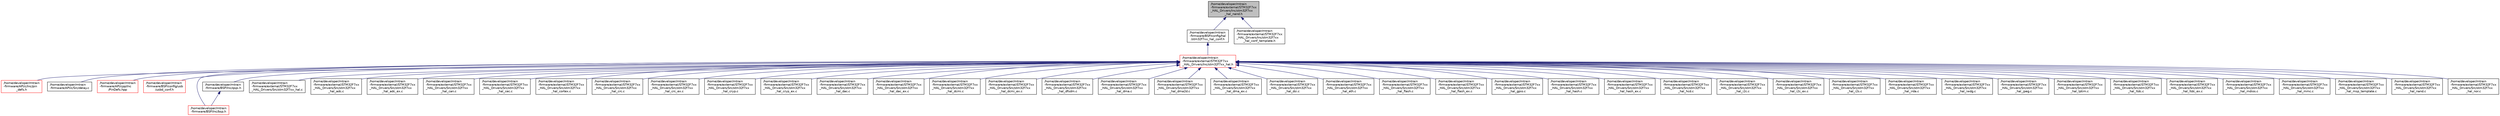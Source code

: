 digraph "/home/developer/mtrain-firmware/external/STM32F7xx_HAL_Drivers/Inc/stm32f7xx_hal_nand.h"
{
  edge [fontname="Helvetica",fontsize="10",labelfontname="Helvetica",labelfontsize="10"];
  node [fontname="Helvetica",fontsize="10",shape=record];
  Node6 [label="/home/developer/mtrain\l-firmware/external/STM32F7xx\l_HAL_Drivers/Inc/stm32f7xx\l_hal_nand.h",height=0.2,width=0.4,color="black", fillcolor="grey75", style="filled", fontcolor="black"];
  Node6 -> Node7 [dir="back",color="midnightblue",fontsize="10",style="solid",fontname="Helvetica"];
  Node7 [label="/home/developer/mtrain\l-firmware/BSP/config/hal\l/stm32f7xx_hal_conf.h",height=0.2,width=0.4,color="black", fillcolor="white", style="filled",URL="$stm32f7xx__hal__conf_8h.html",tooltip="HAL configuration file. "];
  Node7 -> Node8 [dir="back",color="midnightblue",fontsize="10",style="solid",fontname="Helvetica"];
  Node8 [label="/home/developer/mtrain\l-firmware/external/STM32F7xx\l_HAL_Drivers/Inc/stm32f7xx_hal.h",height=0.2,width=0.4,color="red", fillcolor="white", style="filled",URL="$stm32f7xx__hal_8h.html",tooltip="This file contains all the functions prototypes for the HAL module driver. "];
  Node8 -> Node9 [dir="back",color="midnightblue",fontsize="10",style="solid",fontname="Helvetica"];
  Node9 [label="/home/developer/mtrain\l-firmware/API/c/Inc/pin\l_defs.h",height=0.2,width=0.4,color="red", fillcolor="white", style="filled",URL="$pin__defs_8h.html"];
  Node8 -> Node24 [dir="back",color="midnightblue",fontsize="10",style="solid",fontname="Helvetica"];
  Node24 [label="/home/developer/mtrain\l-firmware/API/c/Src/delay.c",height=0.2,width=0.4,color="black", fillcolor="white", style="filled",URL="$delay_8c.html"];
  Node8 -> Node25 [dir="back",color="midnightblue",fontsize="10",style="solid",fontname="Helvetica"];
  Node25 [label="/home/developer/mtrain\l-firmware/API/cpp/Inc\l/PinDefs.hpp",height=0.2,width=0.4,color="red", fillcolor="white", style="filled",URL="$_pin_defs_8hpp.html"];
  Node8 -> Node41 [dir="back",color="midnightblue",fontsize="10",style="solid",fontname="Helvetica"];
  Node41 [label="/home/developer/mtrain\l-firmware/BSP/config/usb\l/usbd_conf.h",height=0.2,width=0.4,color="red", fillcolor="white", style="filled",URL="$usbd__conf_8h.html"];
  Node8 -> Node48 [dir="back",color="midnightblue",fontsize="10",style="solid",fontname="Helvetica"];
  Node48 [label="/home/developer/mtrain\l-firmware/BSP/Inc/bsp.h",height=0.2,width=0.4,color="red", fillcolor="white", style="filled",URL="$bsp_8h.html"];
  Node8 -> Node87 [dir="back",color="midnightblue",fontsize="10",style="solid",fontname="Helvetica"];
  Node87 [label="/home/developer/mtrain\l-firmware/BSP/Inc/qspi.h",height=0.2,width=0.4,color="black", fillcolor="white", style="filled",URL="$qspi_8h.html"];
  Node87 -> Node48 [dir="back",color="midnightblue",fontsize="10",style="solid",fontname="Helvetica"];
  Node8 -> Node88 [dir="back",color="midnightblue",fontsize="10",style="solid",fontname="Helvetica"];
  Node88 [label="/home/developer/mtrain\l-firmware/external/STM32F7xx\l_HAL_Drivers/Src/stm32f7xx_hal.c",height=0.2,width=0.4,color="black", fillcolor="white", style="filled",URL="$stm32f7xx__hal_8c.html",tooltip="HAL module driver. This is the common part of the HAL initialization. "];
  Node8 -> Node89 [dir="back",color="midnightblue",fontsize="10",style="solid",fontname="Helvetica"];
  Node89 [label="/home/developer/mtrain\l-firmware/external/STM32F7xx\l_HAL_Drivers/Src/stm32f7xx\l_hal_adc.c",height=0.2,width=0.4,color="black", fillcolor="white", style="filled",URL="$stm32f7xx__hal__adc_8c.html",tooltip="This file provides firmware functions to manage the following functionalities of the Analog to Digita..."];
  Node8 -> Node90 [dir="back",color="midnightblue",fontsize="10",style="solid",fontname="Helvetica"];
  Node90 [label="/home/developer/mtrain\l-firmware/external/STM32F7xx\l_HAL_Drivers/Src/stm32f7xx\l_hal_adc_ex.c",height=0.2,width=0.4,color="black", fillcolor="white", style="filled",URL="$stm32f7xx__hal__adc__ex_8c.html",tooltip="This file provides firmware functions to manage the following functionalities of the ADC extension pe..."];
  Node8 -> Node91 [dir="back",color="midnightblue",fontsize="10",style="solid",fontname="Helvetica"];
  Node91 [label="/home/developer/mtrain\l-firmware/external/STM32F7xx\l_HAL_Drivers/Src/stm32f7xx\l_hal_can.c",height=0.2,width=0.4,color="black", fillcolor="white", style="filled",URL="$stm32f7xx__hal__can_8c.html",tooltip="CAN HAL module driver. This file provides firmware functions to manage the following functionalities ..."];
  Node8 -> Node92 [dir="back",color="midnightblue",fontsize="10",style="solid",fontname="Helvetica"];
  Node92 [label="/home/developer/mtrain\l-firmware/external/STM32F7xx\l_HAL_Drivers/Src/stm32f7xx\l_hal_cec.c",height=0.2,width=0.4,color="black", fillcolor="white", style="filled",URL="$stm32f7xx__hal__cec_8c.html",tooltip="CEC HAL module driver. This file provides firmware functions to manage the following functionalities ..."];
  Node8 -> Node93 [dir="back",color="midnightblue",fontsize="10",style="solid",fontname="Helvetica"];
  Node93 [label="/home/developer/mtrain\l-firmware/external/STM32F7xx\l_HAL_Drivers/Src/stm32f7xx\l_hal_cortex.c",height=0.2,width=0.4,color="black", fillcolor="white", style="filled",URL="$stm32f7xx__hal__cortex_8c.html",tooltip="CORTEX HAL module driver. This file provides firmware functions to manage the following functionaliti..."];
  Node8 -> Node94 [dir="back",color="midnightblue",fontsize="10",style="solid",fontname="Helvetica"];
  Node94 [label="/home/developer/mtrain\l-firmware/external/STM32F7xx\l_HAL_Drivers/Src/stm32f7xx\l_hal_crc.c",height=0.2,width=0.4,color="black", fillcolor="white", style="filled",URL="$stm32f7xx__hal__crc_8c.html",tooltip="CRC HAL module driver. This file provides firmware functions to manage the following functionalities ..."];
  Node8 -> Node95 [dir="back",color="midnightblue",fontsize="10",style="solid",fontname="Helvetica"];
  Node95 [label="/home/developer/mtrain\l-firmware/external/STM32F7xx\l_HAL_Drivers/Src/stm32f7xx\l_hal_crc_ex.c",height=0.2,width=0.4,color="black", fillcolor="white", style="filled",URL="$stm32f7xx__hal__crc__ex_8c.html",tooltip="Extended CRC HAL module driver. "];
  Node8 -> Node96 [dir="back",color="midnightblue",fontsize="10",style="solid",fontname="Helvetica"];
  Node96 [label="/home/developer/mtrain\l-firmware/external/STM32F7xx\l_HAL_Drivers/Src/stm32f7xx\l_hal_cryp.c",height=0.2,width=0.4,color="black", fillcolor="white", style="filled",URL="$stm32f7xx__hal__cryp_8c.html",tooltip="CRYP HAL module driver. This file provides firmware functions to manage the following functionalities..."];
  Node8 -> Node97 [dir="back",color="midnightblue",fontsize="10",style="solid",fontname="Helvetica"];
  Node97 [label="/home/developer/mtrain\l-firmware/external/STM32F7xx\l_HAL_Drivers/Src/stm32f7xx\l_hal_cryp_ex.c",height=0.2,width=0.4,color="black", fillcolor="white", style="filled",URL="$stm32f7xx__hal__cryp__ex_8c.html",tooltip="Extended CRYP HAL module driver This file provides firmware functions to manage the following functio..."];
  Node8 -> Node98 [dir="back",color="midnightblue",fontsize="10",style="solid",fontname="Helvetica"];
  Node98 [label="/home/developer/mtrain\l-firmware/external/STM32F7xx\l_HAL_Drivers/Src/stm32f7xx\l_hal_dac.c",height=0.2,width=0.4,color="black", fillcolor="white", style="filled",URL="$stm32f7xx__hal__dac_8c.html",tooltip="DAC HAL module driver. This file provides firmware functions to manage the following functionalities ..."];
  Node8 -> Node99 [dir="back",color="midnightblue",fontsize="10",style="solid",fontname="Helvetica"];
  Node99 [label="/home/developer/mtrain\l-firmware/external/STM32F7xx\l_HAL_Drivers/Src/stm32f7xx\l_hal_dac_ex.c",height=0.2,width=0.4,color="black", fillcolor="white", style="filled",URL="$stm32f7xx__hal__dac__ex_8c.html",tooltip="Extended DAC HAL module driver. This file provides firmware functions to manage the following functio..."];
  Node8 -> Node100 [dir="back",color="midnightblue",fontsize="10",style="solid",fontname="Helvetica"];
  Node100 [label="/home/developer/mtrain\l-firmware/external/STM32F7xx\l_HAL_Drivers/Src/stm32f7xx\l_hal_dcmi.c",height=0.2,width=0.4,color="black", fillcolor="white", style="filled",URL="$stm32f7xx__hal__dcmi_8c.html",tooltip="DCMI HAL module driver This file provides firmware functions to manage the following functionalities ..."];
  Node8 -> Node101 [dir="back",color="midnightblue",fontsize="10",style="solid",fontname="Helvetica"];
  Node101 [label="/home/developer/mtrain\l-firmware/external/STM32F7xx\l_HAL_Drivers/Src/stm32f7xx\l_hal_dcmi_ex.c",height=0.2,width=0.4,color="black", fillcolor="white", style="filled",URL="$stm32f7xx__hal__dcmi__ex_8c.html",tooltip="Empty file; This file is no longer used to handle the Black&White feature. Its content is now moved to co..."];
  Node8 -> Node102 [dir="back",color="midnightblue",fontsize="10",style="solid",fontname="Helvetica"];
  Node102 [label="/home/developer/mtrain\l-firmware/external/STM32F7xx\l_HAL_Drivers/Src/stm32f7xx\l_hal_dfsdm.c",height=0.2,width=0.4,color="black", fillcolor="white", style="filled",URL="$stm32f7xx__hal__dfsdm_8c.html",tooltip="This file provides firmware functions to manage the following functionalities of the Digital Filter f..."];
  Node8 -> Node103 [dir="back",color="midnightblue",fontsize="10",style="solid",fontname="Helvetica"];
  Node103 [label="/home/developer/mtrain\l-firmware/external/STM32F7xx\l_HAL_Drivers/Src/stm32f7xx\l_hal_dma.c",height=0.2,width=0.4,color="black", fillcolor="white", style="filled",URL="$stm32f7xx__hal__dma_8c.html",tooltip="DMA HAL module driver. "];
  Node8 -> Node104 [dir="back",color="midnightblue",fontsize="10",style="solid",fontname="Helvetica"];
  Node104 [label="/home/developer/mtrain\l-firmware/external/STM32F7xx\l_HAL_Drivers/Src/stm32f7xx\l_hal_dma2d.c",height=0.2,width=0.4,color="black", fillcolor="white", style="filled",URL="$stm32f7xx__hal__dma2d_8c.html",tooltip="DMA2D HAL module driver. This file provides firmware functions to manage the following functionalitie..."];
  Node8 -> Node105 [dir="back",color="midnightblue",fontsize="10",style="solid",fontname="Helvetica"];
  Node105 [label="/home/developer/mtrain\l-firmware/external/STM32F7xx\l_HAL_Drivers/Src/stm32f7xx\l_hal_dma_ex.c",height=0.2,width=0.4,color="black", fillcolor="white", style="filled",URL="$stm32f7xx__hal__dma__ex_8c.html",tooltip="DMA Extension HAL module driver This file provides firmware functions to manage the following functio..."];
  Node8 -> Node106 [dir="back",color="midnightblue",fontsize="10",style="solid",fontname="Helvetica"];
  Node106 [label="/home/developer/mtrain\l-firmware/external/STM32F7xx\l_HAL_Drivers/Src/stm32f7xx\l_hal_dsi.c",height=0.2,width=0.4,color="black", fillcolor="white", style="filled",URL="$stm32f7xx__hal__dsi_8c.html",tooltip="DSI HAL module driver. This file provides firmware functions to manage the following functionalities ..."];
  Node8 -> Node107 [dir="back",color="midnightblue",fontsize="10",style="solid",fontname="Helvetica"];
  Node107 [label="/home/developer/mtrain\l-firmware/external/STM32F7xx\l_HAL_Drivers/Src/stm32f7xx\l_hal_eth.c",height=0.2,width=0.4,color="black", fillcolor="white", style="filled",URL="$stm32f7xx__hal__eth_8c.html",tooltip="ETH HAL module driver. This file provides firmware functions to manage the following functionalities ..."];
  Node8 -> Node108 [dir="back",color="midnightblue",fontsize="10",style="solid",fontname="Helvetica"];
  Node108 [label="/home/developer/mtrain\l-firmware/external/STM32F7xx\l_HAL_Drivers/Src/stm32f7xx\l_hal_flash.c",height=0.2,width=0.4,color="black", fillcolor="white", style="filled",URL="$stm32f7xx__hal__flash_8c.html",tooltip="FLASH HAL module driver. This file provides firmware functions to manage the following functionalitie..."];
  Node8 -> Node109 [dir="back",color="midnightblue",fontsize="10",style="solid",fontname="Helvetica"];
  Node109 [label="/home/developer/mtrain\l-firmware/external/STM32F7xx\l_HAL_Drivers/Src/stm32f7xx\l_hal_flash_ex.c",height=0.2,width=0.4,color="black", fillcolor="white", style="filled",URL="$stm32f7xx__hal__flash__ex_8c.html",tooltip="Extended FLASH HAL module driver. This file provides firmware functions to manage the following funct..."];
  Node8 -> Node110 [dir="back",color="midnightblue",fontsize="10",style="solid",fontname="Helvetica"];
  Node110 [label="/home/developer/mtrain\l-firmware/external/STM32F7xx\l_HAL_Drivers/Src/stm32f7xx\l_hal_gpio.c",height=0.2,width=0.4,color="black", fillcolor="white", style="filled",URL="$stm32f7xx__hal__gpio_8c.html",tooltip="GPIO HAL module driver. This file provides firmware functions to manage the following functionalities..."];
  Node8 -> Node111 [dir="back",color="midnightblue",fontsize="10",style="solid",fontname="Helvetica"];
  Node111 [label="/home/developer/mtrain\l-firmware/external/STM32F7xx\l_HAL_Drivers/Src/stm32f7xx\l_hal_hash.c",height=0.2,width=0.4,color="black", fillcolor="white", style="filled",URL="$stm32f7xx__hal__hash_8c.html",tooltip="HASH HAL module driver. This file provides firmware functions to manage the following functionalities..."];
  Node8 -> Node112 [dir="back",color="midnightblue",fontsize="10",style="solid",fontname="Helvetica"];
  Node112 [label="/home/developer/mtrain\l-firmware/external/STM32F7xx\l_HAL_Drivers/Src/stm32f7xx\l_hal_hash_ex.c",height=0.2,width=0.4,color="black", fillcolor="white", style="filled",URL="$stm32f7xx__hal__hash__ex_8c.html",tooltip="HASH HAL Extension module driver. This file provides firmware functions to manage the following funct..."];
  Node8 -> Node113 [dir="back",color="midnightblue",fontsize="10",style="solid",fontname="Helvetica"];
  Node113 [label="/home/developer/mtrain\l-firmware/external/STM32F7xx\l_HAL_Drivers/Src/stm32f7xx\l_hal_hcd.c",height=0.2,width=0.4,color="black", fillcolor="white", style="filled",URL="$stm32f7xx__hal__hcd_8c.html",tooltip="HCD HAL module driver. This file provides firmware functions to manage the following functionalities ..."];
  Node8 -> Node114 [dir="back",color="midnightblue",fontsize="10",style="solid",fontname="Helvetica"];
  Node114 [label="/home/developer/mtrain\l-firmware/external/STM32F7xx\l_HAL_Drivers/Src/stm32f7xx\l_hal_i2c.c",height=0.2,width=0.4,color="black", fillcolor="white", style="filled",URL="$stm32f7xx__hal__i2c_8c.html",tooltip="I2C HAL module driver. This file provides firmware functions to manage the following functionalities ..."];
  Node8 -> Node115 [dir="back",color="midnightblue",fontsize="10",style="solid",fontname="Helvetica"];
  Node115 [label="/home/developer/mtrain\l-firmware/external/STM32F7xx\l_HAL_Drivers/Src/stm32f7xx\l_hal_i2c_ex.c",height=0.2,width=0.4,color="black", fillcolor="white", style="filled",URL="$stm32f7xx__hal__i2c__ex_8c.html",tooltip="I2C Extended HAL module driver. This file provides firmware functions to manage the following functio..."];
  Node8 -> Node116 [dir="back",color="midnightblue",fontsize="10",style="solid",fontname="Helvetica"];
  Node116 [label="/home/developer/mtrain\l-firmware/external/STM32F7xx\l_HAL_Drivers/Src/stm32f7xx\l_hal_i2s.c",height=0.2,width=0.4,color="black", fillcolor="white", style="filled",URL="$stm32f7xx__hal__i2s_8c.html",tooltip="I2S HAL module driver. This file provides firmware functions to manage the following functionalities ..."];
  Node8 -> Node117 [dir="back",color="midnightblue",fontsize="10",style="solid",fontname="Helvetica"];
  Node117 [label="/home/developer/mtrain\l-firmware/external/STM32F7xx\l_HAL_Drivers/Src/stm32f7xx\l_hal_irda.c",height=0.2,width=0.4,color="black", fillcolor="white", style="filled",URL="$stm32f7xx__hal__irda_8c.html",tooltip="IRDA HAL module driver. This file provides firmware functions to manage the following functionalities..."];
  Node8 -> Node118 [dir="back",color="midnightblue",fontsize="10",style="solid",fontname="Helvetica"];
  Node118 [label="/home/developer/mtrain\l-firmware/external/STM32F7xx\l_HAL_Drivers/Src/stm32f7xx\l_hal_iwdg.c",height=0.2,width=0.4,color="black", fillcolor="white", style="filled",URL="$stm32f7xx__hal__iwdg_8c.html",tooltip="IWDG HAL module driver. This file provides firmware functions to manage the following functionalities..."];
  Node8 -> Node119 [dir="back",color="midnightblue",fontsize="10",style="solid",fontname="Helvetica"];
  Node119 [label="/home/developer/mtrain\l-firmware/external/STM32F7xx\l_HAL_Drivers/Src/stm32f7xx\l_hal_jpeg.c",height=0.2,width=0.4,color="black", fillcolor="white", style="filled",URL="$stm32f7xx__hal__jpeg_8c.html",tooltip="JPEG HAL module driver. This file provides firmware functions to manage the following functionalities..."];
  Node8 -> Node120 [dir="back",color="midnightblue",fontsize="10",style="solid",fontname="Helvetica"];
  Node120 [label="/home/developer/mtrain\l-firmware/external/STM32F7xx\l_HAL_Drivers/Src/stm32f7xx\l_hal_lptim.c",height=0.2,width=0.4,color="black", fillcolor="white", style="filled",URL="$stm32f7xx__hal__lptim_8c.html",tooltip="LPTIM HAL module driver. This file provides firmware functions to manage the following functionalitie..."];
  Node8 -> Node121 [dir="back",color="midnightblue",fontsize="10",style="solid",fontname="Helvetica"];
  Node121 [label="/home/developer/mtrain\l-firmware/external/STM32F7xx\l_HAL_Drivers/Src/stm32f7xx\l_hal_ltdc.c",height=0.2,width=0.4,color="black", fillcolor="white", style="filled",URL="$stm32f7xx__hal__ltdc_8c.html",tooltip="LTDC HAL module driver. This file provides firmware functions to manage the following functionalities..."];
  Node8 -> Node122 [dir="back",color="midnightblue",fontsize="10",style="solid",fontname="Helvetica"];
  Node122 [label="/home/developer/mtrain\l-firmware/external/STM32F7xx\l_HAL_Drivers/Src/stm32f7xx\l_hal_ltdc_ex.c",height=0.2,width=0.4,color="black", fillcolor="white", style="filled",URL="$stm32f7xx__hal__ltdc__ex_8c.html",tooltip="LTDC Extension HAL module driver. "];
  Node8 -> Node123 [dir="back",color="midnightblue",fontsize="10",style="solid",fontname="Helvetica"];
  Node123 [label="/home/developer/mtrain\l-firmware/external/STM32F7xx\l_HAL_Drivers/Src/stm32f7xx\l_hal_mdios.c",height=0.2,width=0.4,color="black", fillcolor="white", style="filled",URL="$stm32f7xx__hal__mdios_8c.html",tooltip="MDIOS HAL module driver. This file provides firmware functions to manage the following functionalitie..."];
  Node8 -> Node124 [dir="back",color="midnightblue",fontsize="10",style="solid",fontname="Helvetica"];
  Node124 [label="/home/developer/mtrain\l-firmware/external/STM32F7xx\l_HAL_Drivers/Src/stm32f7xx\l_hal_mmc.c",height=0.2,width=0.4,color="black", fillcolor="white", style="filled",URL="$stm32f7xx__hal__mmc_8c.html",tooltip="MMC card HAL module driver. This file provides firmware functions to manage the following functionali..."];
  Node8 -> Node125 [dir="back",color="midnightblue",fontsize="10",style="solid",fontname="Helvetica"];
  Node125 [label="/home/developer/mtrain\l-firmware/external/STM32F7xx\l_HAL_Drivers/Src/stm32f7xx\l_hal_msp_template.c",height=0.2,width=0.4,color="black", fillcolor="white", style="filled",URL="$stm32f7xx__hal__msp__template_8c.html",tooltip="HAL MSP module. This file template is located in the HAL folder and should be copied to the user fold..."];
  Node8 -> Node126 [dir="back",color="midnightblue",fontsize="10",style="solid",fontname="Helvetica"];
  Node126 [label="/home/developer/mtrain\l-firmware/external/STM32F7xx\l_HAL_Drivers/Src/stm32f7xx\l_hal_nand.c",height=0.2,width=0.4,color="black", fillcolor="white", style="filled",URL="$stm32f7xx__hal__nand_8c.html",tooltip="NAND HAL module driver. This file provides a generic firmware to drive NAND memories mounted as exter..."];
  Node8 -> Node127 [dir="back",color="midnightblue",fontsize="10",style="solid",fontname="Helvetica"];
  Node127 [label="/home/developer/mtrain\l-firmware/external/STM32F7xx\l_HAL_Drivers/Src/stm32f7xx\l_hal_nor.c",height=0.2,width=0.4,color="black", fillcolor="white", style="filled",URL="$stm32f7xx__hal__nor_8c.html",tooltip="NOR HAL module driver. This file provides a generic firmware to drive NOR memories mounted as externa..."];
  Node6 -> Node159 [dir="back",color="midnightblue",fontsize="10",style="solid",fontname="Helvetica"];
  Node159 [label="/home/developer/mtrain\l-firmware/external/STM32F7xx\l_HAL_Drivers/Inc/stm32f7xx\l_hal_conf_template.h",height=0.2,width=0.4,color="black", fillcolor="white", style="filled",URL="$stm32f7xx__hal__conf__template_8h.html",tooltip="HAL configuration template file. This file should be copied to the application folder and renamed to ..."];
}
